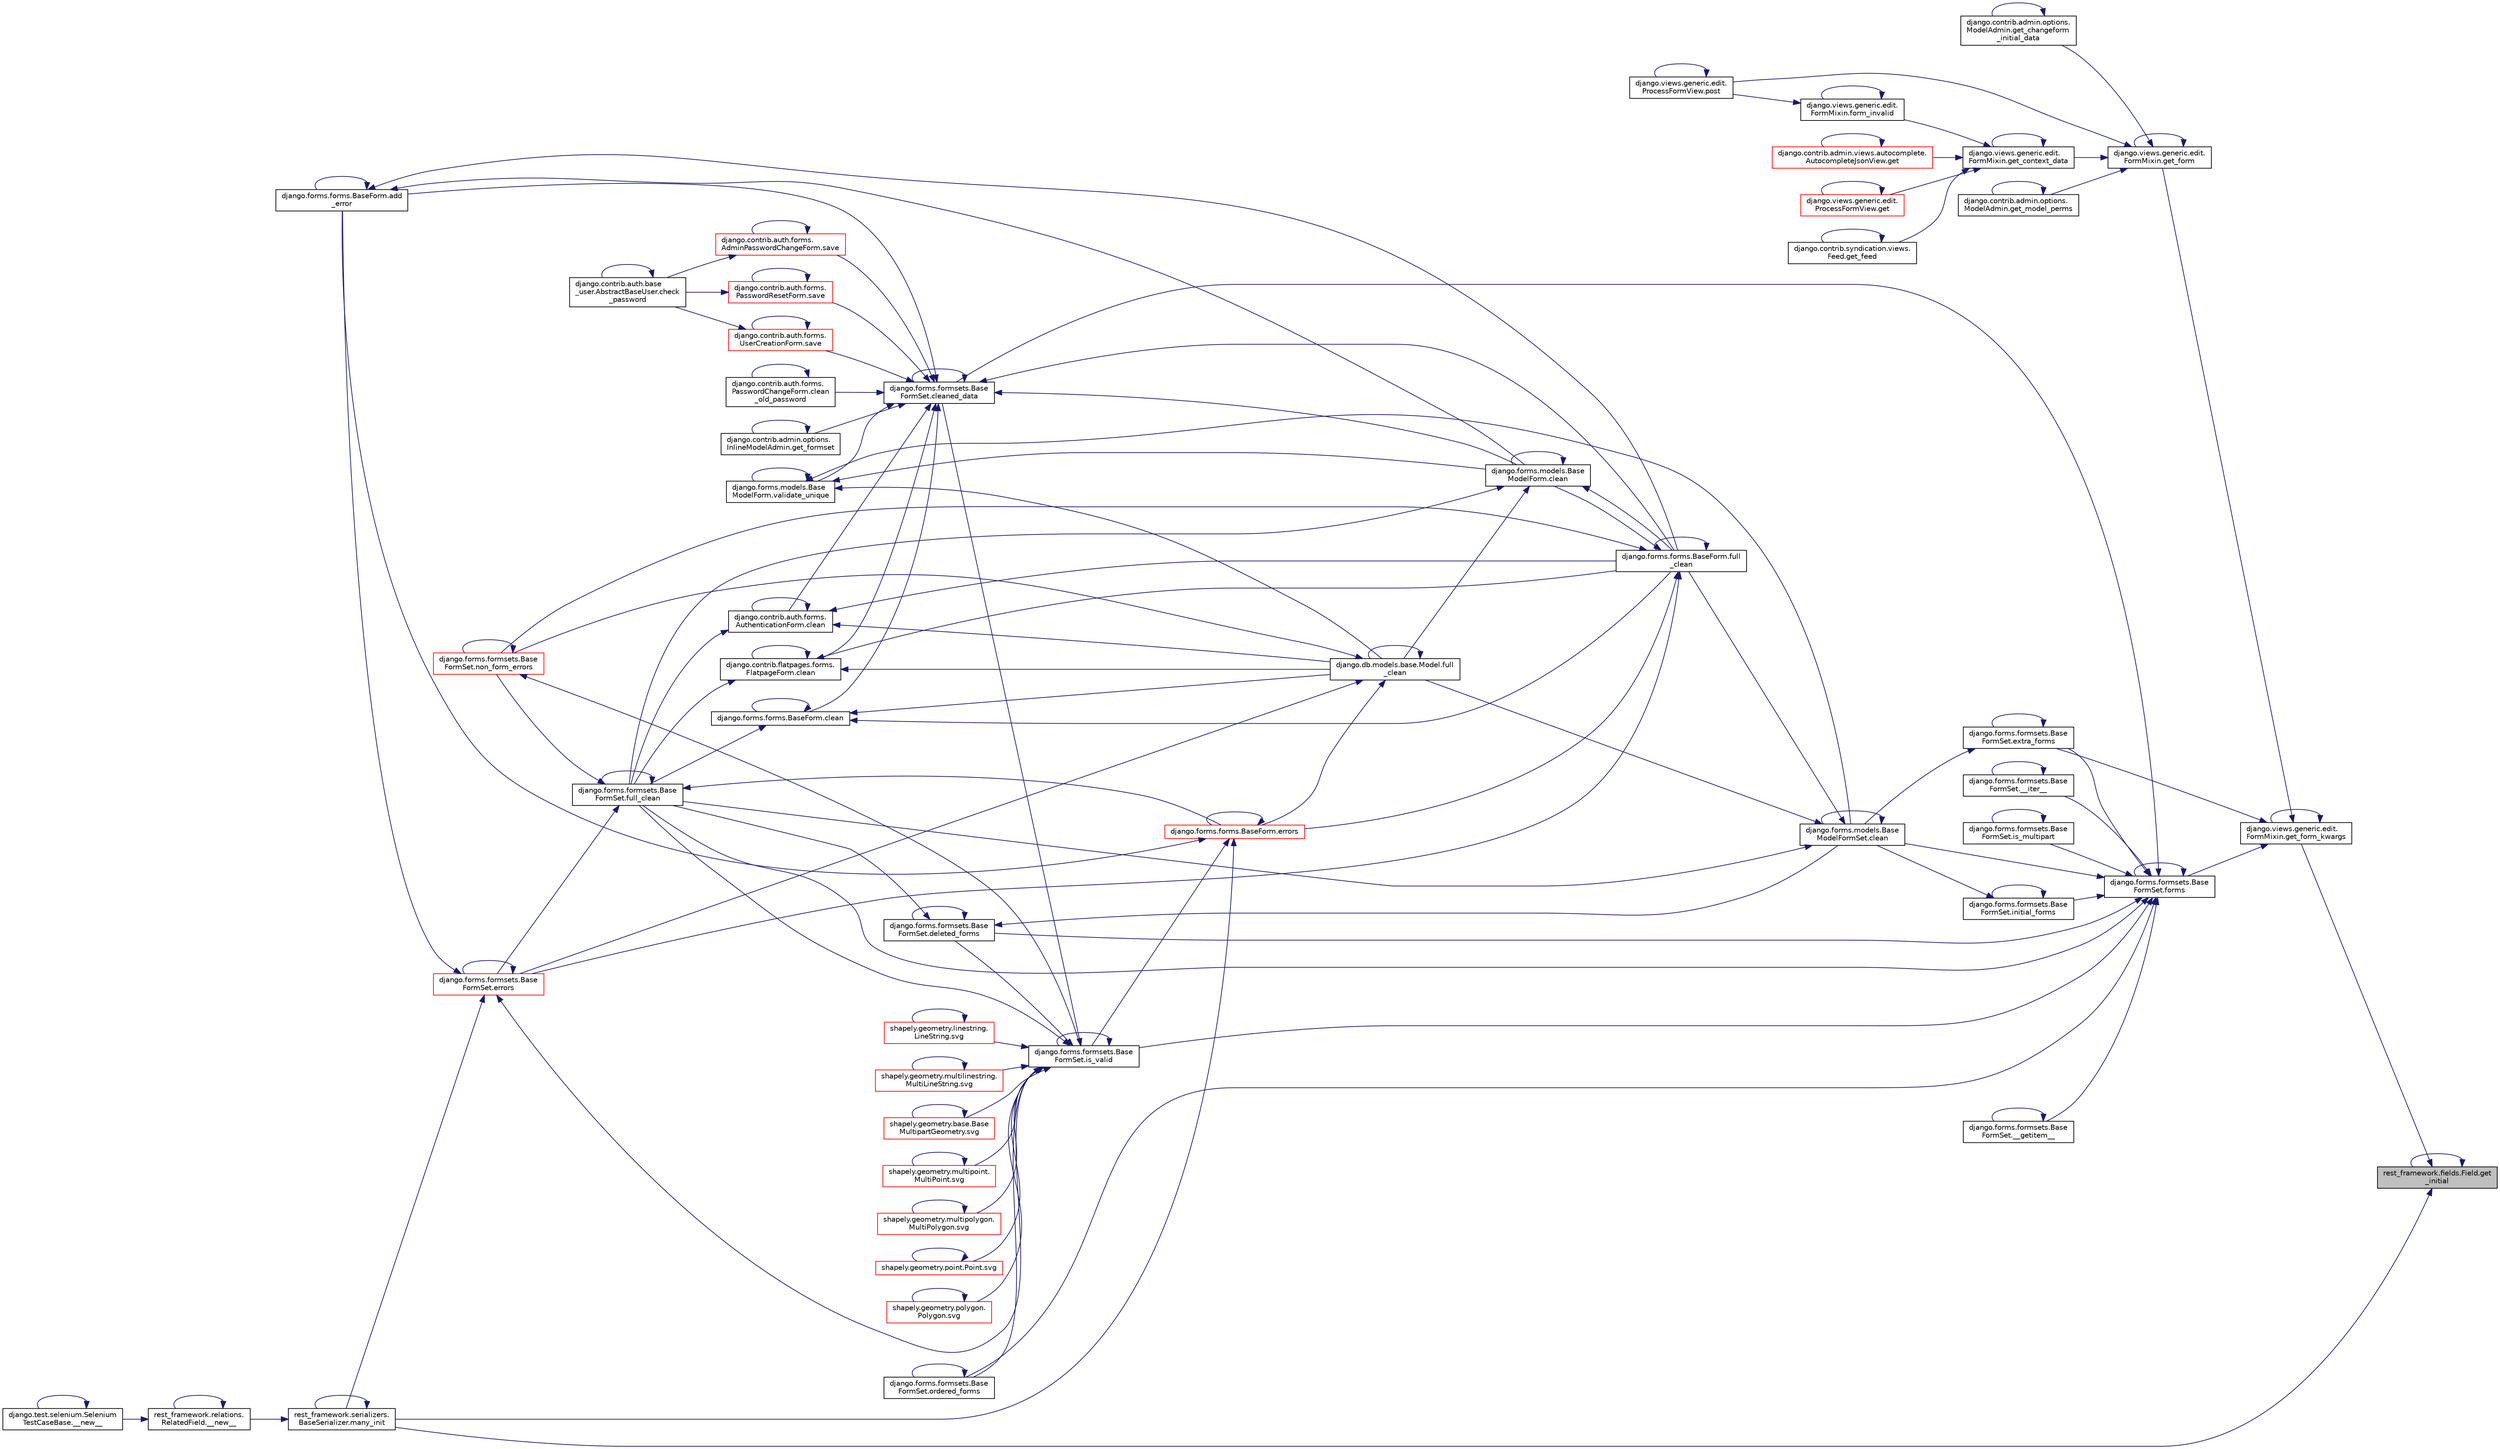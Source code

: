 digraph "rest_framework.fields.Field.get_initial"
{
 // LATEX_PDF_SIZE
  edge [fontname="Helvetica",fontsize="10",labelfontname="Helvetica",labelfontsize="10"];
  node [fontname="Helvetica",fontsize="10",shape=record];
  rankdir="RL";
  Node1 [label="rest_framework.fields.Field.get\l_initial",height=0.2,width=0.4,color="black", fillcolor="grey75", style="filled", fontcolor="black",tooltip=" "];
  Node1 -> Node2 [dir="back",color="midnightblue",fontsize="10",style="solid",fontname="Helvetica"];
  Node2 [label="django.views.generic.edit.\lFormMixin.get_form_kwargs",height=0.2,width=0.4,color="black", fillcolor="white", style="filled",URL="$df/d6a/classdjango_1_1views_1_1generic_1_1edit_1_1_form_mixin.html#a39553a35fb3f5f55c90d9f6355a57b78",tooltip=" "];
  Node2 -> Node3 [dir="back",color="midnightblue",fontsize="10",style="solid",fontname="Helvetica"];
  Node3 [label="django.forms.formsets.Base\lFormSet.extra_forms",height=0.2,width=0.4,color="black", fillcolor="white", style="filled",URL="$d5/d7f/classdjango_1_1forms_1_1formsets_1_1_base_form_set.html#a9487b6c0ea825975b119b5a0e989d0a3",tooltip=" "];
  Node3 -> Node4 [dir="back",color="midnightblue",fontsize="10",style="solid",fontname="Helvetica"];
  Node4 [label="django.forms.models.Base\lModelFormSet.clean",height=0.2,width=0.4,color="black", fillcolor="white", style="filled",URL="$d5/d31/classdjango_1_1forms_1_1models_1_1_base_model_form_set.html#aeb5f8ac417ef44d2a90e7502ccf90482",tooltip=" "];
  Node4 -> Node4 [dir="back",color="midnightblue",fontsize="10",style="solid",fontname="Helvetica"];
  Node4 -> Node5 [dir="back",color="midnightblue",fontsize="10",style="solid",fontname="Helvetica"];
  Node5 [label="django.forms.forms.BaseForm.full\l_clean",height=0.2,width=0.4,color="black", fillcolor="white", style="filled",URL="$d8/d44/classdjango_1_1forms_1_1forms_1_1_base_form.html#acb359d947a031d78659b4d55addd67fc",tooltip=" "];
  Node5 -> Node6 [dir="back",color="midnightblue",fontsize="10",style="solid",fontname="Helvetica"];
  Node6 [label="django.forms.models.Base\lModelForm.clean",height=0.2,width=0.4,color="black", fillcolor="white", style="filled",URL="$d8/dd8/classdjango_1_1forms_1_1models_1_1_base_model_form.html#abbcddac6d29c87ce3f49fba983f5df0a",tooltip=" "];
  Node6 -> Node6 [dir="back",color="midnightblue",fontsize="10",style="solid",fontname="Helvetica"];
  Node6 -> Node5 [dir="back",color="midnightblue",fontsize="10",style="solid",fontname="Helvetica"];
  Node6 -> Node7 [dir="back",color="midnightblue",fontsize="10",style="solid",fontname="Helvetica"];
  Node7 [label="django.forms.formsets.Base\lFormSet.full_clean",height=0.2,width=0.4,color="black", fillcolor="white", style="filled",URL="$d5/d7f/classdjango_1_1forms_1_1formsets_1_1_base_form_set.html#ab85a836f8efaf3f794e9c34d427967f7",tooltip=" "];
  Node7 -> Node8 [dir="back",color="midnightblue",fontsize="10",style="solid",fontname="Helvetica"];
  Node8 [label="django.forms.forms.BaseForm.errors",height=0.2,width=0.4,color="red", fillcolor="white", style="filled",URL="$d8/d44/classdjango_1_1forms_1_1forms_1_1_base_form.html#ad1f2f603258fa86762632a8c17fe5aa8",tooltip=" "];
  Node8 -> Node148 [dir="back",color="midnightblue",fontsize="10",style="solid",fontname="Helvetica"];
  Node148 [label="django.forms.forms.BaseForm.add\l_error",height=0.2,width=0.4,color="black", fillcolor="white", style="filled",URL="$d8/d44/classdjango_1_1forms_1_1forms_1_1_base_form.html#acf2237ac07f8871141489ce1ae752f76",tooltip=" "];
  Node148 -> Node148 [dir="back",color="midnightblue",fontsize="10",style="solid",fontname="Helvetica"];
  Node148 -> Node6 [dir="back",color="midnightblue",fontsize="10",style="solid",fontname="Helvetica"];
  Node148 -> Node5 [dir="back",color="midnightblue",fontsize="10",style="solid",fontname="Helvetica"];
  Node8 -> Node8 [dir="back",color="midnightblue",fontsize="10",style="solid",fontname="Helvetica"];
  Node8 -> Node199 [dir="back",color="midnightblue",fontsize="10",style="solid",fontname="Helvetica"];
  Node199 [label="django.forms.formsets.Base\lFormSet.is_valid",height=0.2,width=0.4,color="black", fillcolor="white", style="filled",URL="$d5/d7f/classdjango_1_1forms_1_1formsets_1_1_base_form_set.html#ac556f386c1300678a3d58cbe8e9c7bef",tooltip=" "];
  Node199 -> Node159 [dir="back",color="midnightblue",fontsize="10",style="solid",fontname="Helvetica"];
  Node159 [label="django.forms.formsets.Base\lFormSet.cleaned_data",height=0.2,width=0.4,color="black", fillcolor="white", style="filled",URL="$d5/d7f/classdjango_1_1forms_1_1formsets_1_1_base_form_set.html#aa38b8e30dcee162b6d31447ab61d43fc",tooltip=" "];
  Node159 -> Node148 [dir="back",color="midnightblue",fontsize="10",style="solid",fontname="Helvetica"];
  Node159 -> Node141 [dir="back",color="midnightblue",fontsize="10",style="solid",fontname="Helvetica"];
  Node141 [label="django.contrib.auth.forms.\lAuthenticationForm.clean",height=0.2,width=0.4,color="black", fillcolor="white", style="filled",URL="$d3/d34/classdjango_1_1contrib_1_1auth_1_1forms_1_1_authentication_form.html#a7582ce605c846d85757b967f54ebbb3b",tooltip=" "];
  Node141 -> Node141 [dir="back",color="midnightblue",fontsize="10",style="solid",fontname="Helvetica"];
  Node141 -> Node5 [dir="back",color="midnightblue",fontsize="10",style="solid",fontname="Helvetica"];
  Node141 -> Node7 [dir="back",color="midnightblue",fontsize="10",style="solid",fontname="Helvetica"];
  Node141 -> Node142 [dir="back",color="midnightblue",fontsize="10",style="solid",fontname="Helvetica"];
  Node142 [label="django.db.models.base.Model.full\l_clean",height=0.2,width=0.4,color="black", fillcolor="white", style="filled",URL="$da/d39/classdjango_1_1db_1_1models_1_1base_1_1_model.html#a29e9a703ef45c4d00285f419164ae278",tooltip=" "];
  Node142 -> Node8 [dir="back",color="midnightblue",fontsize="10",style="solid",fontname="Helvetica"];
  Node142 -> Node143 [dir="back",color="midnightblue",fontsize="10",style="solid",fontname="Helvetica"];
  Node143 [label="django.forms.formsets.Base\lFormSet.errors",height=0.2,width=0.4,color="red", fillcolor="white", style="filled",URL="$d5/d7f/classdjango_1_1forms_1_1formsets_1_1_base_form_set.html#a3beee57c0d0f934ac19a621dfa83193c",tooltip=" "];
  Node143 -> Node148 [dir="back",color="midnightblue",fontsize="10",style="solid",fontname="Helvetica"];
  Node143 -> Node143 [dir="back",color="midnightblue",fontsize="10",style="solid",fontname="Helvetica"];
  Node143 -> Node199 [dir="back",color="midnightblue",fontsize="10",style="solid",fontname="Helvetica"];
  Node143 -> Node175 [dir="back",color="midnightblue",fontsize="10",style="solid",fontname="Helvetica"];
  Node175 [label="rest_framework.serializers.\lBaseSerializer.many_init",height=0.2,width=0.4,color="black", fillcolor="white", style="filled",URL="$d9/de7/classrest__framework_1_1serializers_1_1_base_serializer.html#aa66062b6866b3306c40d310e19b25971",tooltip=" "];
  Node175 -> Node176 [dir="back",color="midnightblue",fontsize="10",style="solid",fontname="Helvetica"];
  Node176 [label="rest_framework.relations.\lRelatedField.__new__",height=0.2,width=0.4,color="black", fillcolor="white", style="filled",URL="$d4/d5c/classrest__framework_1_1relations_1_1_related_field.html#a9c0045d2dbd9499413a1f48f03f74d1a",tooltip=" "];
  Node176 -> Node176 [dir="back",color="midnightblue",fontsize="10",style="solid",fontname="Helvetica"];
  Node176 -> Node177 [dir="back",color="midnightblue",fontsize="10",style="solid",fontname="Helvetica"];
  Node177 [label="django.test.selenium.Selenium\lTestCaseBase.__new__",height=0.2,width=0.4,color="black", fillcolor="white", style="filled",URL="$de/d87/classdjango_1_1test_1_1selenium_1_1_selenium_test_case_base.html#a86de53123b296dfd0b9c6ded13dc4cf8",tooltip=" "];
  Node177 -> Node177 [dir="back",color="midnightblue",fontsize="10",style="solid",fontname="Helvetica"];
  Node175 -> Node175 [dir="back",color="midnightblue",fontsize="10",style="solid",fontname="Helvetica"];
  Node142 -> Node142 [dir="back",color="midnightblue",fontsize="10",style="solid",fontname="Helvetica"];
  Node142 -> Node359 [dir="back",color="midnightblue",fontsize="10",style="solid",fontname="Helvetica"];
  Node359 [label="django.forms.formsets.Base\lFormSet.non_form_errors",height=0.2,width=0.4,color="red", fillcolor="white", style="filled",URL="$d5/d7f/classdjango_1_1forms_1_1formsets_1_1_base_form_set.html#a1d05547548a4662138e11e22e4795f52",tooltip=" "];
  Node359 -> Node199 [dir="back",color="midnightblue",fontsize="10",style="solid",fontname="Helvetica"];
  Node359 -> Node359 [dir="back",color="midnightblue",fontsize="10",style="solid",fontname="Helvetica"];
  Node159 -> Node160 [dir="back",color="midnightblue",fontsize="10",style="solid",fontname="Helvetica"];
  Node160 [label="django.contrib.flatpages.forms.\lFlatpageForm.clean",height=0.2,width=0.4,color="black", fillcolor="white", style="filled",URL="$de/d43/classdjango_1_1contrib_1_1flatpages_1_1forms_1_1_flatpage_form.html#a51d9513fb11818ccc8bc81139ce29bed",tooltip=" "];
  Node160 -> Node160 [dir="back",color="midnightblue",fontsize="10",style="solid",fontname="Helvetica"];
  Node160 -> Node5 [dir="back",color="midnightblue",fontsize="10",style="solid",fontname="Helvetica"];
  Node160 -> Node7 [dir="back",color="midnightblue",fontsize="10",style="solid",fontname="Helvetica"];
  Node160 -> Node142 [dir="back",color="midnightblue",fontsize="10",style="solid",fontname="Helvetica"];
  Node159 -> Node161 [dir="back",color="midnightblue",fontsize="10",style="solid",fontname="Helvetica"];
  Node161 [label="django.forms.forms.BaseForm.clean",height=0.2,width=0.4,color="black", fillcolor="white", style="filled",URL="$d8/d44/classdjango_1_1forms_1_1forms_1_1_base_form.html#aac9e2e177a9d7f1e4ee73b3ebfed6719",tooltip=" "];
  Node161 -> Node161 [dir="back",color="midnightblue",fontsize="10",style="solid",fontname="Helvetica"];
  Node161 -> Node5 [dir="back",color="midnightblue",fontsize="10",style="solid",fontname="Helvetica"];
  Node161 -> Node7 [dir="back",color="midnightblue",fontsize="10",style="solid",fontname="Helvetica"];
  Node161 -> Node142 [dir="back",color="midnightblue",fontsize="10",style="solid",fontname="Helvetica"];
  Node159 -> Node6 [dir="back",color="midnightblue",fontsize="10",style="solid",fontname="Helvetica"];
  Node159 -> Node162 [dir="back",color="midnightblue",fontsize="10",style="solid",fontname="Helvetica"];
  Node162 [label="django.contrib.auth.forms.\lPasswordChangeForm.clean\l_old_password",height=0.2,width=0.4,color="black", fillcolor="white", style="filled",URL="$d5/d6f/classdjango_1_1contrib_1_1auth_1_1forms_1_1_password_change_form.html#aecd5a680ca04ee9fdc6995595dbb4640",tooltip=" "];
  Node162 -> Node162 [dir="back",color="midnightblue",fontsize="10",style="solid",fontname="Helvetica"];
  Node159 -> Node159 [dir="back",color="midnightblue",fontsize="10",style="solid",fontname="Helvetica"];
  Node159 -> Node5 [dir="back",color="midnightblue",fontsize="10",style="solid",fontname="Helvetica"];
  Node159 -> Node163 [dir="back",color="midnightblue",fontsize="10",style="solid",fontname="Helvetica"];
  Node163 [label="django.contrib.admin.options.\lInlineModelAdmin.get_formset",height=0.2,width=0.4,color="black", fillcolor="white", style="filled",URL="$db/dbb/classdjango_1_1contrib_1_1admin_1_1options_1_1_inline_model_admin.html#a1641ef603d6e68a212701c78caa297cb",tooltip=" "];
  Node163 -> Node163 [dir="back",color="midnightblue",fontsize="10",style="solid",fontname="Helvetica"];
  Node159 -> Node164 [dir="back",color="midnightblue",fontsize="10",style="solid",fontname="Helvetica"];
  Node164 [label="django.contrib.auth.forms.\lUserCreationForm.save",height=0.2,width=0.4,color="red", fillcolor="white", style="filled",URL="$da/d3b/classdjango_1_1contrib_1_1auth_1_1forms_1_1_user_creation_form.html#a8a926393b31c5dd1cc0b993c84210753",tooltip=" "];
  Node164 -> Node165 [dir="back",color="midnightblue",fontsize="10",style="solid",fontname="Helvetica"];
  Node165 [label="django.contrib.auth.base\l_user.AbstractBaseUser.check\l_password",height=0.2,width=0.4,color="black", fillcolor="white", style="filled",URL="$d6/d40/classdjango_1_1contrib_1_1auth_1_1base__user_1_1_abstract_base_user.html#a22877e4004aca4daed40520695ef91ad",tooltip=" "];
  Node165 -> Node165 [dir="back",color="midnightblue",fontsize="10",style="solid",fontname="Helvetica"];
  Node164 -> Node164 [dir="back",color="midnightblue",fontsize="10",style="solid",fontname="Helvetica"];
  Node159 -> Node186 [dir="back",color="midnightblue",fontsize="10",style="solid",fontname="Helvetica"];
  Node186 [label="django.contrib.auth.forms.\lAdminPasswordChangeForm.save",height=0.2,width=0.4,color="red", fillcolor="white", style="filled",URL="$d7/db6/classdjango_1_1contrib_1_1auth_1_1forms_1_1_admin_password_change_form.html#a518d15d83bb09f0cd3e5ded33fd22852",tooltip=" "];
  Node186 -> Node165 [dir="back",color="midnightblue",fontsize="10",style="solid",fontname="Helvetica"];
  Node186 -> Node186 [dir="back",color="midnightblue",fontsize="10",style="solid",fontname="Helvetica"];
  Node159 -> Node187 [dir="back",color="midnightblue",fontsize="10",style="solid",fontname="Helvetica"];
  Node187 [label="django.contrib.auth.forms.\lPasswordResetForm.save",height=0.2,width=0.4,color="red", fillcolor="white", style="filled",URL="$d8/daa/classdjango_1_1contrib_1_1auth_1_1forms_1_1_password_reset_form.html#aa62f74e3dfa401f014669aaecf74c396",tooltip=" "];
  Node187 -> Node165 [dir="back",color="midnightblue",fontsize="10",style="solid",fontname="Helvetica"];
  Node187 -> Node187 [dir="back",color="midnightblue",fontsize="10",style="solid",fontname="Helvetica"];
  Node159 -> Node188 [dir="back",color="midnightblue",fontsize="10",style="solid",fontname="Helvetica"];
  Node188 [label="django.forms.models.Base\lModelForm.validate_unique",height=0.2,width=0.4,color="black", fillcolor="white", style="filled",URL="$d8/dd8/classdjango_1_1forms_1_1models_1_1_base_model_form.html#ace6b09d164ae2356ee898d5d10207a51",tooltip=" "];
  Node188 -> Node6 [dir="back",color="midnightblue",fontsize="10",style="solid",fontname="Helvetica"];
  Node188 -> Node4 [dir="back",color="midnightblue",fontsize="10",style="solid",fontname="Helvetica"];
  Node188 -> Node142 [dir="back",color="midnightblue",fontsize="10",style="solid",fontname="Helvetica"];
  Node188 -> Node188 [dir="back",color="midnightblue",fontsize="10",style="solid",fontname="Helvetica"];
  Node199 -> Node189 [dir="back",color="midnightblue",fontsize="10",style="solid",fontname="Helvetica"];
  Node189 [label="django.forms.formsets.Base\lFormSet.deleted_forms",height=0.2,width=0.4,color="black", fillcolor="white", style="filled",URL="$d5/d7f/classdjango_1_1forms_1_1formsets_1_1_base_form_set.html#a83a631f99dd905ea879d33b0675bc55a",tooltip=" "];
  Node189 -> Node4 [dir="back",color="midnightblue",fontsize="10",style="solid",fontname="Helvetica"];
  Node189 -> Node189 [dir="back",color="midnightblue",fontsize="10",style="solid",fontname="Helvetica"];
  Node189 -> Node7 [dir="back",color="midnightblue",fontsize="10",style="solid",fontname="Helvetica"];
  Node199 -> Node7 [dir="back",color="midnightblue",fontsize="10",style="solid",fontname="Helvetica"];
  Node199 -> Node199 [dir="back",color="midnightblue",fontsize="10",style="solid",fontname="Helvetica"];
  Node199 -> Node190 [dir="back",color="midnightblue",fontsize="10",style="solid",fontname="Helvetica"];
  Node190 [label="django.forms.formsets.Base\lFormSet.ordered_forms",height=0.2,width=0.4,color="black", fillcolor="white", style="filled",URL="$d5/d7f/classdjango_1_1forms_1_1formsets_1_1_base_form_set.html#a91c44cf8c2c33e9317d96b70ada86fc1",tooltip=" "];
  Node190 -> Node190 [dir="back",color="midnightblue",fontsize="10",style="solid",fontname="Helvetica"];
  Node199 -> Node191 [dir="back",color="midnightblue",fontsize="10",style="solid",fontname="Helvetica"];
  Node191 [label="shapely.geometry.base.Base\lMultipartGeometry.svg",height=0.2,width=0.4,color="red", fillcolor="white", style="filled",URL="$df/d4a/classshapely_1_1geometry_1_1base_1_1_base_multipart_geometry.html#ab3c5d23883fb6e2ca4a08827f3daed09",tooltip=" "];
  Node191 -> Node191 [dir="back",color="midnightblue",fontsize="10",style="solid",fontname="Helvetica"];
  Node199 -> Node193 [dir="back",color="midnightblue",fontsize="10",style="solid",fontname="Helvetica"];
  Node193 [label="shapely.geometry.multipoint.\lMultiPoint.svg",height=0.2,width=0.4,color="red", fillcolor="white", style="filled",URL="$d2/dbf/classshapely_1_1geometry_1_1multipoint_1_1_multi_point.html#a81b9a82bf73bbb4ce8e9f0be3958f25b",tooltip=" "];
  Node193 -> Node193 [dir="back",color="midnightblue",fontsize="10",style="solid",fontname="Helvetica"];
  Node199 -> Node194 [dir="back",color="midnightblue",fontsize="10",style="solid",fontname="Helvetica"];
  Node194 [label="shapely.geometry.multipolygon.\lMultiPolygon.svg",height=0.2,width=0.4,color="red", fillcolor="white", style="filled",URL="$dd/dfe/classshapely_1_1geometry_1_1multipolygon_1_1_multi_polygon.html#ae43c7abeb3ed27118443ed8d3bad2cd9",tooltip=" "];
  Node194 -> Node194 [dir="back",color="midnightblue",fontsize="10",style="solid",fontname="Helvetica"];
  Node199 -> Node195 [dir="back",color="midnightblue",fontsize="10",style="solid",fontname="Helvetica"];
  Node195 [label="shapely.geometry.point.Point.svg",height=0.2,width=0.4,color="red", fillcolor="white", style="filled",URL="$df/d60/classshapely_1_1geometry_1_1point_1_1_point.html#ad33001692547747e651e573029db3a74",tooltip=" "];
  Node195 -> Node195 [dir="back",color="midnightblue",fontsize="10",style="solid",fontname="Helvetica"];
  Node199 -> Node196 [dir="back",color="midnightblue",fontsize="10",style="solid",fontname="Helvetica"];
  Node196 [label="shapely.geometry.polygon.\lPolygon.svg",height=0.2,width=0.4,color="red", fillcolor="white", style="filled",URL="$da/d80/classshapely_1_1geometry_1_1polygon_1_1_polygon.html#a75c7940bc237d466e847661bd41ce361",tooltip=" "];
  Node196 -> Node196 [dir="back",color="midnightblue",fontsize="10",style="solid",fontname="Helvetica"];
  Node199 -> Node197 [dir="back",color="midnightblue",fontsize="10",style="solid",fontname="Helvetica"];
  Node197 [label="shapely.geometry.linestring.\lLineString.svg",height=0.2,width=0.4,color="red", fillcolor="white", style="filled",URL="$df/dda/classshapely_1_1geometry_1_1linestring_1_1_line_string.html#a38067815f5f8f52eec8b27706f56f988",tooltip=" "];
  Node197 -> Node197 [dir="back",color="midnightblue",fontsize="10",style="solid",fontname="Helvetica"];
  Node199 -> Node198 [dir="back",color="midnightblue",fontsize="10",style="solid",fontname="Helvetica"];
  Node198 [label="shapely.geometry.multilinestring.\lMultiLineString.svg",height=0.2,width=0.4,color="red", fillcolor="white", style="filled",URL="$d8/d6a/classshapely_1_1geometry_1_1multilinestring_1_1_multi_line_string.html#a7bcaf61993c822ec4a50e82e7cecc2ea",tooltip=" "];
  Node198 -> Node198 [dir="back",color="midnightblue",fontsize="10",style="solid",fontname="Helvetica"];
  Node8 -> Node175 [dir="back",color="midnightblue",fontsize="10",style="solid",fontname="Helvetica"];
  Node7 -> Node143 [dir="back",color="midnightblue",fontsize="10",style="solid",fontname="Helvetica"];
  Node7 -> Node7 [dir="back",color="midnightblue",fontsize="10",style="solid",fontname="Helvetica"];
  Node7 -> Node359 [dir="back",color="midnightblue",fontsize="10",style="solid",fontname="Helvetica"];
  Node6 -> Node142 [dir="back",color="midnightblue",fontsize="10",style="solid",fontname="Helvetica"];
  Node5 -> Node8 [dir="back",color="midnightblue",fontsize="10",style="solid",fontname="Helvetica"];
  Node5 -> Node143 [dir="back",color="midnightblue",fontsize="10",style="solid",fontname="Helvetica"];
  Node5 -> Node5 [dir="back",color="midnightblue",fontsize="10",style="solid",fontname="Helvetica"];
  Node5 -> Node359 [dir="back",color="midnightblue",fontsize="10",style="solid",fontname="Helvetica"];
  Node4 -> Node7 [dir="back",color="midnightblue",fontsize="10",style="solid",fontname="Helvetica"];
  Node4 -> Node142 [dir="back",color="midnightblue",fontsize="10",style="solid",fontname="Helvetica"];
  Node3 -> Node3 [dir="back",color="midnightblue",fontsize="10",style="solid",fontname="Helvetica"];
  Node2 -> Node401 [dir="back",color="midnightblue",fontsize="10",style="solid",fontname="Helvetica"];
  Node401 [label="django.forms.formsets.Base\lFormSet.forms",height=0.2,width=0.4,color="black", fillcolor="white", style="filled",URL="$d5/d7f/classdjango_1_1forms_1_1formsets_1_1_base_form_set.html#a70cad149ce8de04397ad6b31f5f5497c",tooltip=" "];
  Node401 -> Node402 [dir="back",color="midnightblue",fontsize="10",style="solid",fontname="Helvetica"];
  Node402 [label="django.forms.formsets.Base\lFormSet.__getitem__",height=0.2,width=0.4,color="black", fillcolor="white", style="filled",URL="$d5/d7f/classdjango_1_1forms_1_1formsets_1_1_base_form_set.html#a91e2374798dcd45eb1ed3b43a52ee6f9",tooltip=" "];
  Node402 -> Node402 [dir="back",color="midnightblue",fontsize="10",style="solid",fontname="Helvetica"];
  Node401 -> Node403 [dir="back",color="midnightblue",fontsize="10",style="solid",fontname="Helvetica"];
  Node403 [label="django.forms.formsets.Base\lFormSet.__iter__",height=0.2,width=0.4,color="black", fillcolor="white", style="filled",URL="$d5/d7f/classdjango_1_1forms_1_1formsets_1_1_base_form_set.html#ae196defd484498c8d52ae9da48064e30",tooltip=" "];
  Node403 -> Node403 [dir="back",color="midnightblue",fontsize="10",style="solid",fontname="Helvetica"];
  Node401 -> Node4 [dir="back",color="midnightblue",fontsize="10",style="solid",fontname="Helvetica"];
  Node401 -> Node159 [dir="back",color="midnightblue",fontsize="10",style="solid",fontname="Helvetica"];
  Node401 -> Node189 [dir="back",color="midnightblue",fontsize="10",style="solid",fontname="Helvetica"];
  Node401 -> Node3 [dir="back",color="midnightblue",fontsize="10",style="solid",fontname="Helvetica"];
  Node401 -> Node401 [dir="back",color="midnightblue",fontsize="10",style="solid",fontname="Helvetica"];
  Node401 -> Node7 [dir="back",color="midnightblue",fontsize="10",style="solid",fontname="Helvetica"];
  Node401 -> Node404 [dir="back",color="midnightblue",fontsize="10",style="solid",fontname="Helvetica"];
  Node404 [label="django.forms.formsets.Base\lFormSet.initial_forms",height=0.2,width=0.4,color="black", fillcolor="white", style="filled",URL="$d5/d7f/classdjango_1_1forms_1_1formsets_1_1_base_form_set.html#a5737e5748c53c62f3c9f3b585e4d5ccb",tooltip=" "];
  Node404 -> Node4 [dir="back",color="midnightblue",fontsize="10",style="solid",fontname="Helvetica"];
  Node404 -> Node404 [dir="back",color="midnightblue",fontsize="10",style="solid",fontname="Helvetica"];
  Node401 -> Node405 [dir="back",color="midnightblue",fontsize="10",style="solid",fontname="Helvetica"];
  Node405 [label="django.forms.formsets.Base\lFormSet.is_multipart",height=0.2,width=0.4,color="black", fillcolor="white", style="filled",URL="$d5/d7f/classdjango_1_1forms_1_1formsets_1_1_base_form_set.html#a7f165e455152051eb7d92f849e23fe23",tooltip=" "];
  Node405 -> Node405 [dir="back",color="midnightblue",fontsize="10",style="solid",fontname="Helvetica"];
  Node401 -> Node199 [dir="back",color="midnightblue",fontsize="10",style="solid",fontname="Helvetica"];
  Node401 -> Node190 [dir="back",color="midnightblue",fontsize="10",style="solid",fontname="Helvetica"];
  Node2 -> Node406 [dir="back",color="midnightblue",fontsize="10",style="solid",fontname="Helvetica"];
  Node406 [label="django.views.generic.edit.\lFormMixin.get_form",height=0.2,width=0.4,color="black", fillcolor="white", style="filled",URL="$df/d6a/classdjango_1_1views_1_1generic_1_1edit_1_1_form_mixin.html#a3d957f143079aa2efc364b3fb73153e2",tooltip=" "];
  Node406 -> Node369 [dir="back",color="midnightblue",fontsize="10",style="solid",fontname="Helvetica"];
  Node369 [label="django.contrib.admin.options.\lModelAdmin.get_changeform\l_initial_data",height=0.2,width=0.4,color="black", fillcolor="white", style="filled",URL="$d5/d05/classdjango_1_1contrib_1_1admin_1_1options_1_1_model_admin.html#a0a240a707ea381d1b8ec1579f8955fb7",tooltip=" "];
  Node369 -> Node369 [dir="back",color="midnightblue",fontsize="10",style="solid",fontname="Helvetica"];
  Node406 -> Node372 [dir="back",color="midnightblue",fontsize="10",style="solid",fontname="Helvetica"];
  Node372 [label="django.views.generic.edit.\lFormMixin.get_context_data",height=0.2,width=0.4,color="black", fillcolor="white", style="filled",URL="$df/d6a/classdjango_1_1views_1_1generic_1_1edit_1_1_form_mixin.html#a255005d366a84c6e9cb8558c5591a182",tooltip=" "];
  Node372 -> Node310 [dir="back",color="midnightblue",fontsize="10",style="solid",fontname="Helvetica"];
  Node310 [label="django.views.generic.edit.\lFormMixin.form_invalid",height=0.2,width=0.4,color="black", fillcolor="white", style="filled",URL="$df/d6a/classdjango_1_1views_1_1generic_1_1edit_1_1_form_mixin.html#acc21425d2ffe525372b89a2ed6897e06",tooltip=" "];
  Node310 -> Node310 [dir="back",color="midnightblue",fontsize="10",style="solid",fontname="Helvetica"];
  Node310 -> Node311 [dir="back",color="midnightblue",fontsize="10",style="solid",fontname="Helvetica"];
  Node311 [label="django.views.generic.edit.\lProcessFormView.post",height=0.2,width=0.4,color="black", fillcolor="white", style="filled",URL="$d1/d13/classdjango_1_1views_1_1generic_1_1edit_1_1_process_form_view.html#ab816695bc1e6677bc07ce473851547bb",tooltip=" "];
  Node311 -> Node311 [dir="back",color="midnightblue",fontsize="10",style="solid",fontname="Helvetica"];
  Node372 -> Node214 [dir="back",color="midnightblue",fontsize="10",style="solid",fontname="Helvetica"];
  Node214 [label="django.contrib.admin.views.autocomplete.\lAutocompleteJsonView.get",height=0.2,width=0.4,color="red", fillcolor="white", style="filled",URL="$d5/d24/classdjango_1_1contrib_1_1admin_1_1views_1_1autocomplete_1_1_autocomplete_json_view.html#a332059b5057dd0960d3198ebece79667",tooltip=" "];
  Node214 -> Node214 [dir="back",color="midnightblue",fontsize="10",style="solid",fontname="Helvetica"];
  Node372 -> Node312 [dir="back",color="midnightblue",fontsize="10",style="solid",fontname="Helvetica"];
  Node312 [label="django.views.generic.edit.\lProcessFormView.get",height=0.2,width=0.4,color="red", fillcolor="white", style="filled",URL="$d1/d13/classdjango_1_1views_1_1generic_1_1edit_1_1_process_form_view.html#a3cff746bd92bd40ab8f147109b99f458",tooltip=" "];
  Node312 -> Node312 [dir="back",color="midnightblue",fontsize="10",style="solid",fontname="Helvetica"];
  Node372 -> Node372 [dir="back",color="midnightblue",fontsize="10",style="solid",fontname="Helvetica"];
  Node372 -> Node349 [dir="back",color="midnightblue",fontsize="10",style="solid",fontname="Helvetica"];
  Node349 [label="django.contrib.syndication.views.\lFeed.get_feed",height=0.2,width=0.4,color="black", fillcolor="white", style="filled",URL="$df/de9/classdjango_1_1contrib_1_1syndication_1_1views_1_1_feed.html#a69852814d29b299fa9edd7a780c1cc12",tooltip=" "];
  Node349 -> Node349 [dir="back",color="midnightblue",fontsize="10",style="solid",fontname="Helvetica"];
  Node406 -> Node406 [dir="back",color="midnightblue",fontsize="10",style="solid",fontname="Helvetica"];
  Node406 -> Node373 [dir="back",color="midnightblue",fontsize="10",style="solid",fontname="Helvetica"];
  Node373 [label="django.contrib.admin.options.\lModelAdmin.get_model_perms",height=0.2,width=0.4,color="black", fillcolor="white", style="filled",URL="$d5/d05/classdjango_1_1contrib_1_1admin_1_1options_1_1_model_admin.html#a8367954850e2693afe42cf730ef76aff",tooltip=" "];
  Node373 -> Node373 [dir="back",color="midnightblue",fontsize="10",style="solid",fontname="Helvetica"];
  Node406 -> Node311 [dir="back",color="midnightblue",fontsize="10",style="solid",fontname="Helvetica"];
  Node2 -> Node2 [dir="back",color="midnightblue",fontsize="10",style="solid",fontname="Helvetica"];
  Node1 -> Node1 [dir="back",color="midnightblue",fontsize="10",style="solid",fontname="Helvetica"];
  Node1 -> Node175 [dir="back",color="midnightblue",fontsize="10",style="solid",fontname="Helvetica"];
}
